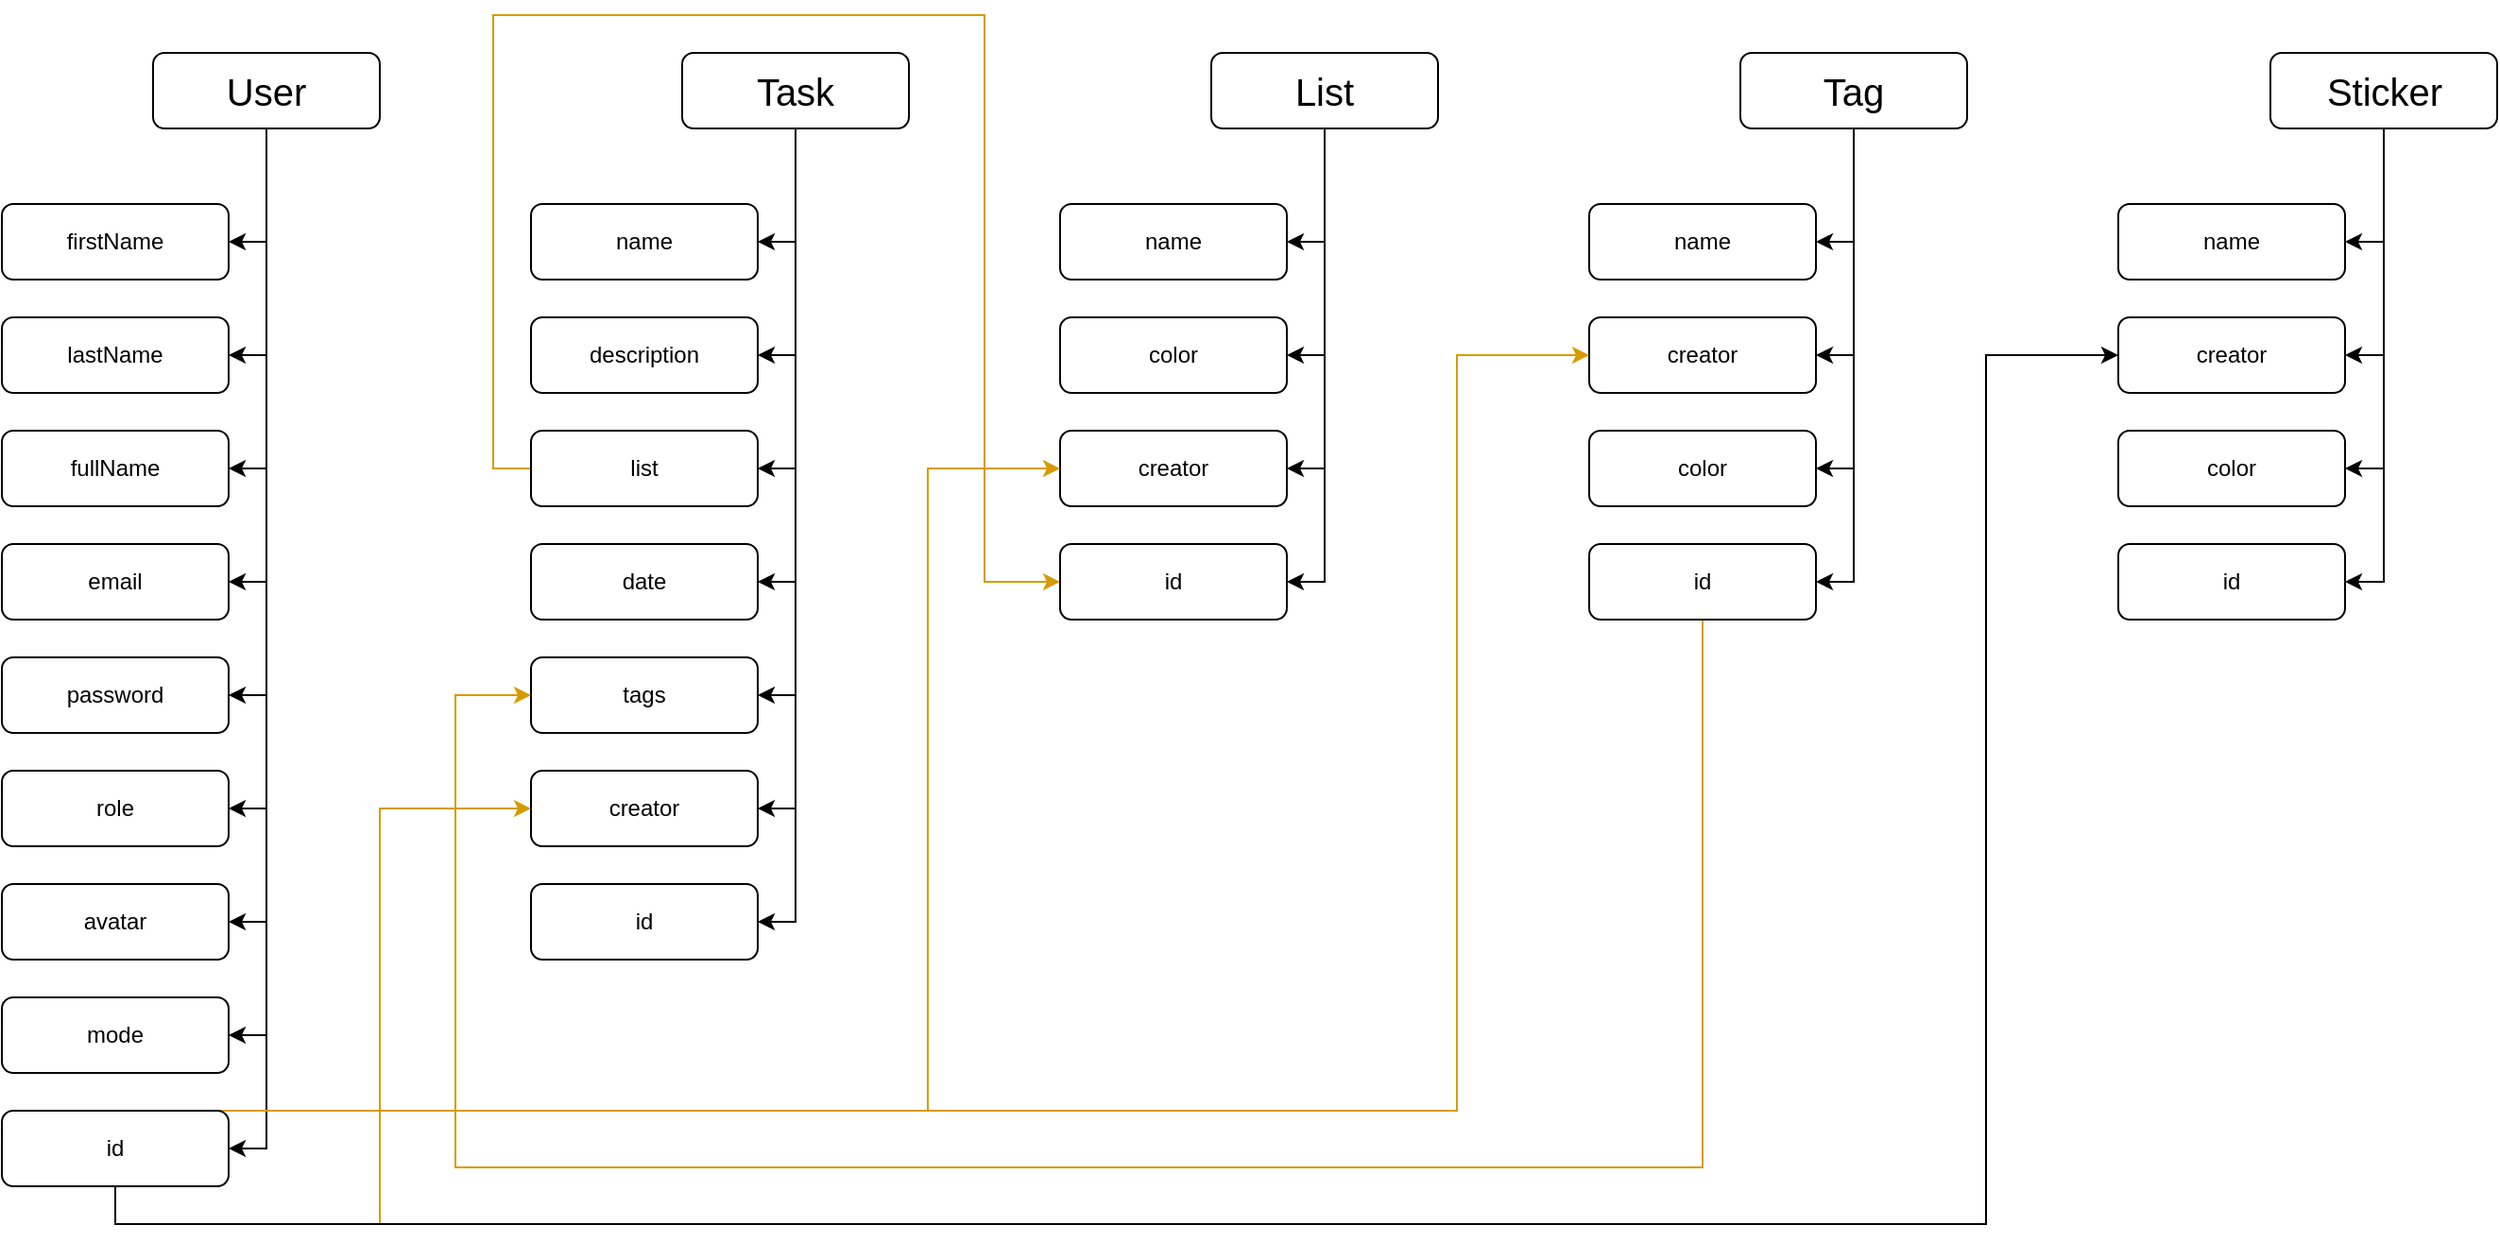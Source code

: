 <mxfile version="20.8.15" type="github">
  <diagram name="Сторінка-1" id="yX-WcIPcAPhyFYOsHAnq">
    <mxGraphModel dx="1750" dy="968" grid="1" gridSize="10" guides="1" tooltips="1" connect="1" arrows="1" fold="1" page="1" pageScale="1" pageWidth="827" pageHeight="1169" math="0" shadow="0">
      <root>
        <mxCell id="0" />
        <mxCell id="1" parent="0" />
        <mxCell id="bPqwzp7ZnL270aNOrmGc-12" style="edgeStyle=orthogonalEdgeStyle;rounded=0;orthogonalLoop=1;jettySize=auto;html=1;exitX=0.5;exitY=1;exitDx=0;exitDy=0;entryX=1;entryY=0.5;entryDx=0;entryDy=0;fontSize=12;" edge="1" parent="1" source="bPqwzp7ZnL270aNOrmGc-2" target="bPqwzp7ZnL270aNOrmGc-3">
          <mxGeometry relative="1" as="geometry" />
        </mxCell>
        <mxCell id="bPqwzp7ZnL270aNOrmGc-13" style="edgeStyle=orthogonalEdgeStyle;rounded=0;orthogonalLoop=1;jettySize=auto;html=1;exitX=0.5;exitY=1;exitDx=0;exitDy=0;entryX=1;entryY=0.5;entryDx=0;entryDy=0;fontSize=12;" edge="1" parent="1" source="bPqwzp7ZnL270aNOrmGc-2" target="bPqwzp7ZnL270aNOrmGc-4">
          <mxGeometry relative="1" as="geometry" />
        </mxCell>
        <mxCell id="bPqwzp7ZnL270aNOrmGc-14" style="edgeStyle=orthogonalEdgeStyle;rounded=0;orthogonalLoop=1;jettySize=auto;html=1;exitX=0.5;exitY=1;exitDx=0;exitDy=0;entryX=1;entryY=0.5;entryDx=0;entryDy=0;fontSize=12;" edge="1" parent="1" source="bPqwzp7ZnL270aNOrmGc-2" target="bPqwzp7ZnL270aNOrmGc-5">
          <mxGeometry relative="1" as="geometry" />
        </mxCell>
        <mxCell id="bPqwzp7ZnL270aNOrmGc-15" style="edgeStyle=orthogonalEdgeStyle;rounded=0;orthogonalLoop=1;jettySize=auto;html=1;exitX=0.5;exitY=1;exitDx=0;exitDy=0;entryX=1;entryY=0.5;entryDx=0;entryDy=0;fontSize=12;" edge="1" parent="1" source="bPqwzp7ZnL270aNOrmGc-2" target="bPqwzp7ZnL270aNOrmGc-6">
          <mxGeometry relative="1" as="geometry" />
        </mxCell>
        <mxCell id="bPqwzp7ZnL270aNOrmGc-16" style="edgeStyle=orthogonalEdgeStyle;rounded=0;orthogonalLoop=1;jettySize=auto;html=1;exitX=0.5;exitY=1;exitDx=0;exitDy=0;entryX=1;entryY=0.5;entryDx=0;entryDy=0;fontSize=12;" edge="1" parent="1" source="bPqwzp7ZnL270aNOrmGc-2" target="bPqwzp7ZnL270aNOrmGc-7">
          <mxGeometry relative="1" as="geometry" />
        </mxCell>
        <mxCell id="bPqwzp7ZnL270aNOrmGc-17" style="edgeStyle=orthogonalEdgeStyle;rounded=0;orthogonalLoop=1;jettySize=auto;html=1;exitX=0.5;exitY=1;exitDx=0;exitDy=0;entryX=1;entryY=0.5;entryDx=0;entryDy=0;fontSize=12;" edge="1" parent="1" source="bPqwzp7ZnL270aNOrmGc-2" target="bPqwzp7ZnL270aNOrmGc-8">
          <mxGeometry relative="1" as="geometry" />
        </mxCell>
        <mxCell id="bPqwzp7ZnL270aNOrmGc-18" style="edgeStyle=orthogonalEdgeStyle;rounded=0;orthogonalLoop=1;jettySize=auto;html=1;exitX=0.5;exitY=1;exitDx=0;exitDy=0;entryX=1;entryY=0.5;entryDx=0;entryDy=0;fontSize=12;" edge="1" parent="1" source="bPqwzp7ZnL270aNOrmGc-2" target="bPqwzp7ZnL270aNOrmGc-9">
          <mxGeometry relative="1" as="geometry" />
        </mxCell>
        <mxCell id="bPqwzp7ZnL270aNOrmGc-50" style="edgeStyle=orthogonalEdgeStyle;rounded=0;orthogonalLoop=1;jettySize=auto;html=1;exitX=0.5;exitY=1;exitDx=0;exitDy=0;entryX=1;entryY=0.5;entryDx=0;entryDy=0;fontSize=13;" edge="1" parent="1" source="bPqwzp7ZnL270aNOrmGc-2" target="bPqwzp7ZnL270aNOrmGc-46">
          <mxGeometry relative="1" as="geometry" />
        </mxCell>
        <mxCell id="bPqwzp7ZnL270aNOrmGc-61" style="edgeStyle=orthogonalEdgeStyle;rounded=0;orthogonalLoop=1;jettySize=auto;html=1;exitX=0.5;exitY=1;exitDx=0;exitDy=0;entryX=1;entryY=0.5;entryDx=0;entryDy=0;fontSize=13;" edge="1" parent="1" source="bPqwzp7ZnL270aNOrmGc-2" target="bPqwzp7ZnL270aNOrmGc-60">
          <mxGeometry relative="1" as="geometry" />
        </mxCell>
        <mxCell id="bPqwzp7ZnL270aNOrmGc-2" value="&lt;font style=&quot;font-size: 20px;&quot;&gt;User&lt;/font&gt;" style="rounded=1;whiteSpace=wrap;html=1;" vertex="1" parent="1">
          <mxGeometry x="120" y="80" width="120" height="40" as="geometry" />
        </mxCell>
        <mxCell id="bPqwzp7ZnL270aNOrmGc-3" value="&lt;font style=&quot;font-size: 12px;&quot;&gt;firstName&lt;/font&gt;" style="rounded=1;whiteSpace=wrap;html=1;" vertex="1" parent="1">
          <mxGeometry x="40" y="160" width="120" height="40" as="geometry" />
        </mxCell>
        <mxCell id="bPqwzp7ZnL270aNOrmGc-4" value="&lt;font style=&quot;font-size: 12px;&quot;&gt;lastName&lt;/font&gt;" style="rounded=1;whiteSpace=wrap;html=1;" vertex="1" parent="1">
          <mxGeometry x="40" y="220" width="120" height="40" as="geometry" />
        </mxCell>
        <mxCell id="bPqwzp7ZnL270aNOrmGc-5" value="&lt;font style=&quot;font-size: 12px;&quot;&gt;fullName&lt;/font&gt;" style="rounded=1;whiteSpace=wrap;html=1;" vertex="1" parent="1">
          <mxGeometry x="40" y="280" width="120" height="40" as="geometry" />
        </mxCell>
        <mxCell id="bPqwzp7ZnL270aNOrmGc-6" value="&lt;font style=&quot;font-size: 12px;&quot;&gt;email&lt;/font&gt;" style="rounded=1;whiteSpace=wrap;html=1;" vertex="1" parent="1">
          <mxGeometry x="40" y="340" width="120" height="40" as="geometry" />
        </mxCell>
        <mxCell id="bPqwzp7ZnL270aNOrmGc-7" value="&lt;font style=&quot;font-size: 12px;&quot;&gt;password&lt;/font&gt;" style="rounded=1;whiteSpace=wrap;html=1;" vertex="1" parent="1">
          <mxGeometry x="40" y="400" width="120" height="40" as="geometry" />
        </mxCell>
        <mxCell id="bPqwzp7ZnL270aNOrmGc-8" value="&lt;font style=&quot;font-size: 12px;&quot;&gt;role&lt;/font&gt;" style="rounded=1;whiteSpace=wrap;html=1;" vertex="1" parent="1">
          <mxGeometry x="40" y="460" width="120" height="40" as="geometry" />
        </mxCell>
        <mxCell id="bPqwzp7ZnL270aNOrmGc-9" value="&lt;font style=&quot;font-size: 12px;&quot;&gt;avatar&lt;/font&gt;" style="rounded=1;whiteSpace=wrap;html=1;" vertex="1" parent="1">
          <mxGeometry x="40" y="520" width="120" height="40" as="geometry" />
        </mxCell>
        <mxCell id="bPqwzp7ZnL270aNOrmGc-25" style="edgeStyle=orthogonalEdgeStyle;rounded=0;orthogonalLoop=1;jettySize=auto;html=1;exitX=0.5;exitY=1;exitDx=0;exitDy=0;entryX=1;entryY=0.5;entryDx=0;entryDy=0;fontSize=13;" edge="1" parent="1" source="bPqwzp7ZnL270aNOrmGc-19" target="bPqwzp7ZnL270aNOrmGc-20">
          <mxGeometry relative="1" as="geometry" />
        </mxCell>
        <mxCell id="bPqwzp7ZnL270aNOrmGc-26" style="edgeStyle=orthogonalEdgeStyle;rounded=0;orthogonalLoop=1;jettySize=auto;html=1;exitX=0.5;exitY=1;exitDx=0;exitDy=0;entryX=1;entryY=0.5;entryDx=0;entryDy=0;fontSize=13;" edge="1" parent="1" source="bPqwzp7ZnL270aNOrmGc-19" target="bPqwzp7ZnL270aNOrmGc-21">
          <mxGeometry relative="1" as="geometry" />
        </mxCell>
        <mxCell id="bPqwzp7ZnL270aNOrmGc-27" style="edgeStyle=orthogonalEdgeStyle;rounded=0;orthogonalLoop=1;jettySize=auto;html=1;exitX=0.5;exitY=1;exitDx=0;exitDy=0;entryX=1;entryY=0.5;entryDx=0;entryDy=0;fontSize=13;" edge="1" parent="1" source="bPqwzp7ZnL270aNOrmGc-19" target="bPqwzp7ZnL270aNOrmGc-22">
          <mxGeometry relative="1" as="geometry" />
        </mxCell>
        <mxCell id="bPqwzp7ZnL270aNOrmGc-28" style="edgeStyle=orthogonalEdgeStyle;rounded=0;orthogonalLoop=1;jettySize=auto;html=1;exitX=0.5;exitY=1;exitDx=0;exitDy=0;entryX=1;entryY=0.5;entryDx=0;entryDy=0;fontSize=13;" edge="1" parent="1" source="bPqwzp7ZnL270aNOrmGc-19" target="bPqwzp7ZnL270aNOrmGc-23">
          <mxGeometry relative="1" as="geometry" />
        </mxCell>
        <mxCell id="bPqwzp7ZnL270aNOrmGc-29" style="edgeStyle=orthogonalEdgeStyle;rounded=0;orthogonalLoop=1;jettySize=auto;html=1;exitX=0.5;exitY=1;exitDx=0;exitDy=0;entryX=1;entryY=0.5;entryDx=0;entryDy=0;fontSize=13;" edge="1" parent="1" source="bPqwzp7ZnL270aNOrmGc-19" target="bPqwzp7ZnL270aNOrmGc-24">
          <mxGeometry relative="1" as="geometry" />
        </mxCell>
        <mxCell id="bPqwzp7ZnL270aNOrmGc-39" style="edgeStyle=orthogonalEdgeStyle;rounded=0;orthogonalLoop=1;jettySize=auto;html=1;exitX=0.5;exitY=1;exitDx=0;exitDy=0;entryX=1;entryY=0.5;entryDx=0;entryDy=0;fontSize=13;" edge="1" parent="1" source="bPqwzp7ZnL270aNOrmGc-19" target="bPqwzp7ZnL270aNOrmGc-38">
          <mxGeometry relative="1" as="geometry" />
        </mxCell>
        <mxCell id="bPqwzp7ZnL270aNOrmGc-51" style="edgeStyle=orthogonalEdgeStyle;rounded=0;orthogonalLoop=1;jettySize=auto;html=1;exitX=0.5;exitY=1;exitDx=0;exitDy=0;entryX=1;entryY=0.5;entryDx=0;entryDy=0;fontSize=13;" edge="1" parent="1" source="bPqwzp7ZnL270aNOrmGc-19" target="bPqwzp7ZnL270aNOrmGc-47">
          <mxGeometry relative="1" as="geometry" />
        </mxCell>
        <mxCell id="bPqwzp7ZnL270aNOrmGc-19" value="&lt;span style=&quot;font-size: 20px;&quot;&gt;Task&lt;/span&gt;" style="rounded=1;whiteSpace=wrap;html=1;" vertex="1" parent="1">
          <mxGeometry x="400" y="80" width="120" height="40" as="geometry" />
        </mxCell>
        <mxCell id="bPqwzp7ZnL270aNOrmGc-20" value="&lt;font style=&quot;font-size: 12px;&quot;&gt;name&lt;/font&gt;" style="rounded=1;whiteSpace=wrap;html=1;" vertex="1" parent="1">
          <mxGeometry x="320" y="160" width="120" height="40" as="geometry" />
        </mxCell>
        <mxCell id="bPqwzp7ZnL270aNOrmGc-21" value="&lt;font style=&quot;font-size: 12px;&quot;&gt;description&lt;/font&gt;" style="rounded=1;whiteSpace=wrap;html=1;" vertex="1" parent="1">
          <mxGeometry x="320" y="220" width="120" height="40" as="geometry" />
        </mxCell>
        <mxCell id="bPqwzp7ZnL270aNOrmGc-58" style="edgeStyle=orthogonalEdgeStyle;rounded=0;orthogonalLoop=1;jettySize=auto;html=1;exitX=0;exitY=0.5;exitDx=0;exitDy=0;entryX=0;entryY=0.5;entryDx=0;entryDy=0;fontSize=13;fillColor=#ffe6cc;strokeColor=#d79b00;" edge="1" parent="1" source="bPqwzp7ZnL270aNOrmGc-22" target="bPqwzp7ZnL270aNOrmGc-48">
          <mxGeometry relative="1" as="geometry">
            <Array as="points">
              <mxPoint x="300" y="300" />
              <mxPoint x="300" y="60" />
              <mxPoint x="560" y="60" />
              <mxPoint x="560" y="360" />
            </Array>
          </mxGeometry>
        </mxCell>
        <mxCell id="bPqwzp7ZnL270aNOrmGc-22" value="&lt;font style=&quot;font-size: 12px;&quot;&gt;list&lt;/font&gt;" style="rounded=1;whiteSpace=wrap;html=1;" vertex="1" parent="1">
          <mxGeometry x="320" y="280" width="120" height="40" as="geometry" />
        </mxCell>
        <mxCell id="bPqwzp7ZnL270aNOrmGc-23" value="&lt;font style=&quot;font-size: 12px;&quot;&gt;date&lt;/font&gt;" style="rounded=1;whiteSpace=wrap;html=1;" vertex="1" parent="1">
          <mxGeometry x="320" y="340" width="120" height="40" as="geometry" />
        </mxCell>
        <mxCell id="bPqwzp7ZnL270aNOrmGc-24" value="&lt;font style=&quot;font-size: 12px;&quot;&gt;tags&lt;/font&gt;" style="rounded=1;whiteSpace=wrap;html=1;" vertex="1" parent="1">
          <mxGeometry x="320" y="400" width="120" height="40" as="geometry" />
        </mxCell>
        <mxCell id="bPqwzp7ZnL270aNOrmGc-33" style="edgeStyle=orthogonalEdgeStyle;rounded=0;orthogonalLoop=1;jettySize=auto;html=1;exitX=0.5;exitY=1;exitDx=0;exitDy=0;entryX=1;entryY=0.5;entryDx=0;entryDy=0;fontSize=13;" edge="1" parent="1" source="bPqwzp7ZnL270aNOrmGc-30" target="bPqwzp7ZnL270aNOrmGc-31">
          <mxGeometry relative="1" as="geometry" />
        </mxCell>
        <mxCell id="bPqwzp7ZnL270aNOrmGc-34" style="edgeStyle=orthogonalEdgeStyle;rounded=0;orthogonalLoop=1;jettySize=auto;html=1;exitX=0.5;exitY=1;exitDx=0;exitDy=0;entryX=1;entryY=0.5;entryDx=0;entryDy=0;fontSize=13;" edge="1" parent="1" source="bPqwzp7ZnL270aNOrmGc-30" target="bPqwzp7ZnL270aNOrmGc-32">
          <mxGeometry relative="1" as="geometry" />
        </mxCell>
        <mxCell id="bPqwzp7ZnL270aNOrmGc-52" style="edgeStyle=orthogonalEdgeStyle;rounded=0;orthogonalLoop=1;jettySize=auto;html=1;exitX=0.5;exitY=1;exitDx=0;exitDy=0;entryX=1;entryY=0.5;entryDx=0;entryDy=0;fontSize=13;" edge="1" parent="1" source="bPqwzp7ZnL270aNOrmGc-30" target="bPqwzp7ZnL270aNOrmGc-40">
          <mxGeometry relative="1" as="geometry" />
        </mxCell>
        <mxCell id="bPqwzp7ZnL270aNOrmGc-53" style="edgeStyle=orthogonalEdgeStyle;rounded=0;orthogonalLoop=1;jettySize=auto;html=1;exitX=0.5;exitY=1;exitDx=0;exitDy=0;entryX=1;entryY=0.5;entryDx=0;entryDy=0;fontSize=13;" edge="1" parent="1" source="bPqwzp7ZnL270aNOrmGc-30" target="bPqwzp7ZnL270aNOrmGc-48">
          <mxGeometry relative="1" as="geometry" />
        </mxCell>
        <mxCell id="bPqwzp7ZnL270aNOrmGc-30" value="&lt;span style=&quot;font-size: 20px;&quot;&gt;List&lt;/span&gt;" style="rounded=1;whiteSpace=wrap;html=1;" vertex="1" parent="1">
          <mxGeometry x="680" y="80" width="120" height="40" as="geometry" />
        </mxCell>
        <mxCell id="bPqwzp7ZnL270aNOrmGc-31" value="&lt;font style=&quot;font-size: 12px;&quot;&gt;name&lt;/font&gt;" style="rounded=1;whiteSpace=wrap;html=1;" vertex="1" parent="1">
          <mxGeometry x="600" y="160" width="120" height="40" as="geometry" />
        </mxCell>
        <mxCell id="bPqwzp7ZnL270aNOrmGc-32" value="&lt;font style=&quot;font-size: 12px;&quot;&gt;color&lt;/font&gt;" style="rounded=1;whiteSpace=wrap;html=1;" vertex="1" parent="1">
          <mxGeometry x="600" y="220" width="120" height="40" as="geometry" />
        </mxCell>
        <mxCell id="bPqwzp7ZnL270aNOrmGc-41" style="edgeStyle=orthogonalEdgeStyle;rounded=0;orthogonalLoop=1;jettySize=auto;html=1;exitX=0.5;exitY=1;exitDx=0;exitDy=0;entryX=1;entryY=0.5;entryDx=0;entryDy=0;fontSize=13;" edge="1" parent="1" source="bPqwzp7ZnL270aNOrmGc-35" target="bPqwzp7ZnL270aNOrmGc-36">
          <mxGeometry relative="1" as="geometry" />
        </mxCell>
        <mxCell id="bPqwzp7ZnL270aNOrmGc-42" style="edgeStyle=orthogonalEdgeStyle;rounded=0;orthogonalLoop=1;jettySize=auto;html=1;exitX=0.5;exitY=1;exitDx=0;exitDy=0;entryX=1;entryY=0.5;entryDx=0;entryDy=0;fontSize=13;" edge="1" parent="1" source="bPqwzp7ZnL270aNOrmGc-35" target="bPqwzp7ZnL270aNOrmGc-37">
          <mxGeometry relative="1" as="geometry" />
        </mxCell>
        <mxCell id="bPqwzp7ZnL270aNOrmGc-44" style="edgeStyle=orthogonalEdgeStyle;rounded=0;orthogonalLoop=1;jettySize=auto;html=1;exitX=0.5;exitY=1;exitDx=0;exitDy=0;entryX=1;entryY=0.5;entryDx=0;entryDy=0;fontSize=13;" edge="1" parent="1" source="bPqwzp7ZnL270aNOrmGc-35" target="bPqwzp7ZnL270aNOrmGc-43">
          <mxGeometry relative="1" as="geometry" />
        </mxCell>
        <mxCell id="bPqwzp7ZnL270aNOrmGc-54" style="edgeStyle=orthogonalEdgeStyle;rounded=0;orthogonalLoop=1;jettySize=auto;html=1;exitX=0.5;exitY=1;exitDx=0;exitDy=0;entryX=1;entryY=0.5;entryDx=0;entryDy=0;fontSize=13;" edge="1" parent="1" source="bPqwzp7ZnL270aNOrmGc-35" target="bPqwzp7ZnL270aNOrmGc-49">
          <mxGeometry relative="1" as="geometry" />
        </mxCell>
        <mxCell id="bPqwzp7ZnL270aNOrmGc-35" value="&lt;span style=&quot;font-size: 20px;&quot;&gt;Tag&lt;/span&gt;" style="rounded=1;whiteSpace=wrap;html=1;" vertex="1" parent="1">
          <mxGeometry x="960" y="80" width="120" height="40" as="geometry" />
        </mxCell>
        <mxCell id="bPqwzp7ZnL270aNOrmGc-36" value="&lt;font style=&quot;font-size: 12px;&quot;&gt;name&lt;/font&gt;" style="rounded=1;whiteSpace=wrap;html=1;" vertex="1" parent="1">
          <mxGeometry x="880" y="160" width="120" height="40" as="geometry" />
        </mxCell>
        <mxCell id="bPqwzp7ZnL270aNOrmGc-37" value="&lt;font style=&quot;font-size: 12px;&quot;&gt;creator&lt;/font&gt;" style="rounded=1;whiteSpace=wrap;html=1;" vertex="1" parent="1">
          <mxGeometry x="880" y="220" width="120" height="40" as="geometry" />
        </mxCell>
        <mxCell id="bPqwzp7ZnL270aNOrmGc-38" value="&lt;font style=&quot;font-size: 12px;&quot;&gt;creator&lt;/font&gt;" style="rounded=1;whiteSpace=wrap;html=1;" vertex="1" parent="1">
          <mxGeometry x="320" y="460" width="120" height="40" as="geometry" />
        </mxCell>
        <mxCell id="bPqwzp7ZnL270aNOrmGc-40" value="&lt;font style=&quot;font-size: 12px;&quot;&gt;creator&lt;/font&gt;" style="rounded=1;whiteSpace=wrap;html=1;" vertex="1" parent="1">
          <mxGeometry x="600" y="280" width="120" height="40" as="geometry" />
        </mxCell>
        <mxCell id="bPqwzp7ZnL270aNOrmGc-43" value="&lt;font style=&quot;font-size: 12px;&quot;&gt;color&lt;/font&gt;" style="rounded=1;whiteSpace=wrap;html=1;" vertex="1" parent="1">
          <mxGeometry x="880" y="280" width="120" height="40" as="geometry" />
        </mxCell>
        <mxCell id="bPqwzp7ZnL270aNOrmGc-55" style="edgeStyle=orthogonalEdgeStyle;rounded=0;orthogonalLoop=1;jettySize=auto;html=1;exitX=0.5;exitY=1;exitDx=0;exitDy=0;entryX=0;entryY=0.5;entryDx=0;entryDy=0;fontSize=13;fillColor=#ffe6cc;strokeColor=#d79b00;" edge="1" parent="1" source="bPqwzp7ZnL270aNOrmGc-46" target="bPqwzp7ZnL270aNOrmGc-38">
          <mxGeometry relative="1" as="geometry" />
        </mxCell>
        <mxCell id="bPqwzp7ZnL270aNOrmGc-56" style="edgeStyle=orthogonalEdgeStyle;rounded=0;orthogonalLoop=1;jettySize=auto;html=1;exitX=0.5;exitY=1;exitDx=0;exitDy=0;fontSize=13;entryX=0;entryY=0.5;entryDx=0;entryDy=0;fillColor=#ffe6cc;strokeColor=#d79b00;" edge="1" parent="1" source="bPqwzp7ZnL270aNOrmGc-46" target="bPqwzp7ZnL270aNOrmGc-40">
          <mxGeometry relative="1" as="geometry">
            <mxPoint x="540" y="300" as="targetPoint" />
            <Array as="points">
              <mxPoint x="100" y="640" />
              <mxPoint x="530" y="640" />
              <mxPoint x="530" y="300" />
            </Array>
          </mxGeometry>
        </mxCell>
        <mxCell id="bPqwzp7ZnL270aNOrmGc-57" style="edgeStyle=orthogonalEdgeStyle;rounded=0;orthogonalLoop=1;jettySize=auto;html=1;exitX=0.5;exitY=1;exitDx=0;exitDy=0;entryX=0;entryY=0.5;entryDx=0;entryDy=0;fontSize=13;fillColor=#ffe6cc;strokeColor=#d79b00;" edge="1" parent="1" source="bPqwzp7ZnL270aNOrmGc-46" target="bPqwzp7ZnL270aNOrmGc-37">
          <mxGeometry relative="1" as="geometry">
            <Array as="points">
              <mxPoint x="100" y="640" />
              <mxPoint x="810" y="640" />
              <mxPoint x="810" y="240" />
            </Array>
          </mxGeometry>
        </mxCell>
        <mxCell id="bPqwzp7ZnL270aNOrmGc-71" style="edgeStyle=orthogonalEdgeStyle;rounded=0;orthogonalLoop=1;jettySize=auto;html=1;exitX=0.5;exitY=1;exitDx=0;exitDy=0;entryX=0;entryY=0.5;entryDx=0;entryDy=0;fontSize=13;" edge="1" parent="1" source="bPqwzp7ZnL270aNOrmGc-46" target="bPqwzp7ZnL270aNOrmGc-64">
          <mxGeometry relative="1" as="geometry">
            <Array as="points">
              <mxPoint x="100" y="700" />
              <mxPoint x="1090" y="700" />
              <mxPoint x="1090" y="240" />
            </Array>
          </mxGeometry>
        </mxCell>
        <mxCell id="bPqwzp7ZnL270aNOrmGc-46" value="&lt;font style=&quot;font-size: 12px;&quot;&gt;id&lt;/font&gt;" style="rounded=1;whiteSpace=wrap;html=1;" vertex="1" parent="1">
          <mxGeometry x="40" y="640" width="120" height="40" as="geometry" />
        </mxCell>
        <mxCell id="bPqwzp7ZnL270aNOrmGc-47" value="&lt;font style=&quot;font-size: 12px;&quot;&gt;id&lt;/font&gt;" style="rounded=1;whiteSpace=wrap;html=1;" vertex="1" parent="1">
          <mxGeometry x="320" y="520" width="120" height="40" as="geometry" />
        </mxCell>
        <mxCell id="bPqwzp7ZnL270aNOrmGc-48" value="&lt;font style=&quot;font-size: 12px;&quot;&gt;id&lt;/font&gt;" style="rounded=1;whiteSpace=wrap;html=1;" vertex="1" parent="1">
          <mxGeometry x="600" y="340" width="120" height="40" as="geometry" />
        </mxCell>
        <mxCell id="bPqwzp7ZnL270aNOrmGc-59" style="edgeStyle=orthogonalEdgeStyle;rounded=0;orthogonalLoop=1;jettySize=auto;html=1;exitX=0.5;exitY=1;exitDx=0;exitDy=0;entryX=0;entryY=0.5;entryDx=0;entryDy=0;fontSize=13;fillColor=#ffe6cc;strokeColor=#d79b00;" edge="1" parent="1" source="bPqwzp7ZnL270aNOrmGc-49" target="bPqwzp7ZnL270aNOrmGc-24">
          <mxGeometry relative="1" as="geometry">
            <Array as="points">
              <mxPoint x="940" y="670" />
              <mxPoint x="280" y="670" />
              <mxPoint x="280" y="420" />
            </Array>
          </mxGeometry>
        </mxCell>
        <mxCell id="bPqwzp7ZnL270aNOrmGc-49" value="&lt;font style=&quot;font-size: 12px;&quot;&gt;id&lt;/font&gt;" style="rounded=1;whiteSpace=wrap;html=1;" vertex="1" parent="1">
          <mxGeometry x="880" y="340" width="120" height="40" as="geometry" />
        </mxCell>
        <mxCell id="bPqwzp7ZnL270aNOrmGc-60" value="&lt;font style=&quot;font-size: 12px;&quot;&gt;mode&lt;/font&gt;" style="rounded=1;whiteSpace=wrap;html=1;" vertex="1" parent="1">
          <mxGeometry x="40" y="580" width="120" height="40" as="geometry" />
        </mxCell>
        <mxCell id="bPqwzp7ZnL270aNOrmGc-67" style="edgeStyle=orthogonalEdgeStyle;rounded=0;orthogonalLoop=1;jettySize=auto;html=1;exitX=0.5;exitY=1;exitDx=0;exitDy=0;entryX=1;entryY=0.5;entryDx=0;entryDy=0;fontSize=13;" edge="1" parent="1" source="bPqwzp7ZnL270aNOrmGc-62" target="bPqwzp7ZnL270aNOrmGc-63">
          <mxGeometry relative="1" as="geometry" />
        </mxCell>
        <mxCell id="bPqwzp7ZnL270aNOrmGc-68" style="edgeStyle=orthogonalEdgeStyle;rounded=0;orthogonalLoop=1;jettySize=auto;html=1;exitX=0.5;exitY=1;exitDx=0;exitDy=0;entryX=1;entryY=0.5;entryDx=0;entryDy=0;fontSize=13;" edge="1" parent="1" source="bPqwzp7ZnL270aNOrmGc-62" target="bPqwzp7ZnL270aNOrmGc-64">
          <mxGeometry relative="1" as="geometry" />
        </mxCell>
        <mxCell id="bPqwzp7ZnL270aNOrmGc-69" style="edgeStyle=orthogonalEdgeStyle;rounded=0;orthogonalLoop=1;jettySize=auto;html=1;exitX=0.5;exitY=1;exitDx=0;exitDy=0;entryX=1;entryY=0.5;entryDx=0;entryDy=0;fontSize=13;" edge="1" parent="1" source="bPqwzp7ZnL270aNOrmGc-62" target="bPqwzp7ZnL270aNOrmGc-65">
          <mxGeometry relative="1" as="geometry" />
        </mxCell>
        <mxCell id="bPqwzp7ZnL270aNOrmGc-70" style="edgeStyle=orthogonalEdgeStyle;rounded=0;orthogonalLoop=1;jettySize=auto;html=1;exitX=0.5;exitY=1;exitDx=0;exitDy=0;entryX=1;entryY=0.5;entryDx=0;entryDy=0;fontSize=13;" edge="1" parent="1" source="bPqwzp7ZnL270aNOrmGc-62" target="bPqwzp7ZnL270aNOrmGc-66">
          <mxGeometry relative="1" as="geometry" />
        </mxCell>
        <mxCell id="bPqwzp7ZnL270aNOrmGc-62" value="&lt;span style=&quot;font-size: 20px;&quot;&gt;Sticker&lt;/span&gt;" style="rounded=1;whiteSpace=wrap;html=1;" vertex="1" parent="1">
          <mxGeometry x="1240.5" y="80" width="120" height="40" as="geometry" />
        </mxCell>
        <mxCell id="bPqwzp7ZnL270aNOrmGc-63" value="&lt;font style=&quot;font-size: 12px;&quot;&gt;name&lt;/font&gt;" style="rounded=1;whiteSpace=wrap;html=1;" vertex="1" parent="1">
          <mxGeometry x="1160" y="160" width="120" height="40" as="geometry" />
        </mxCell>
        <mxCell id="bPqwzp7ZnL270aNOrmGc-64" value="&lt;font style=&quot;font-size: 12px;&quot;&gt;creator&lt;/font&gt;" style="rounded=1;whiteSpace=wrap;html=1;" vertex="1" parent="1">
          <mxGeometry x="1160" y="220" width="120" height="40" as="geometry" />
        </mxCell>
        <mxCell id="bPqwzp7ZnL270aNOrmGc-65" value="&lt;font style=&quot;font-size: 12px;&quot;&gt;color&lt;/font&gt;" style="rounded=1;whiteSpace=wrap;html=1;" vertex="1" parent="1">
          <mxGeometry x="1160" y="280" width="120" height="40" as="geometry" />
        </mxCell>
        <mxCell id="bPqwzp7ZnL270aNOrmGc-66" value="&lt;font style=&quot;font-size: 12px;&quot;&gt;id&lt;/font&gt;" style="rounded=1;whiteSpace=wrap;html=1;" vertex="1" parent="1">
          <mxGeometry x="1160" y="340" width="120" height="40" as="geometry" />
        </mxCell>
      </root>
    </mxGraphModel>
  </diagram>
</mxfile>
